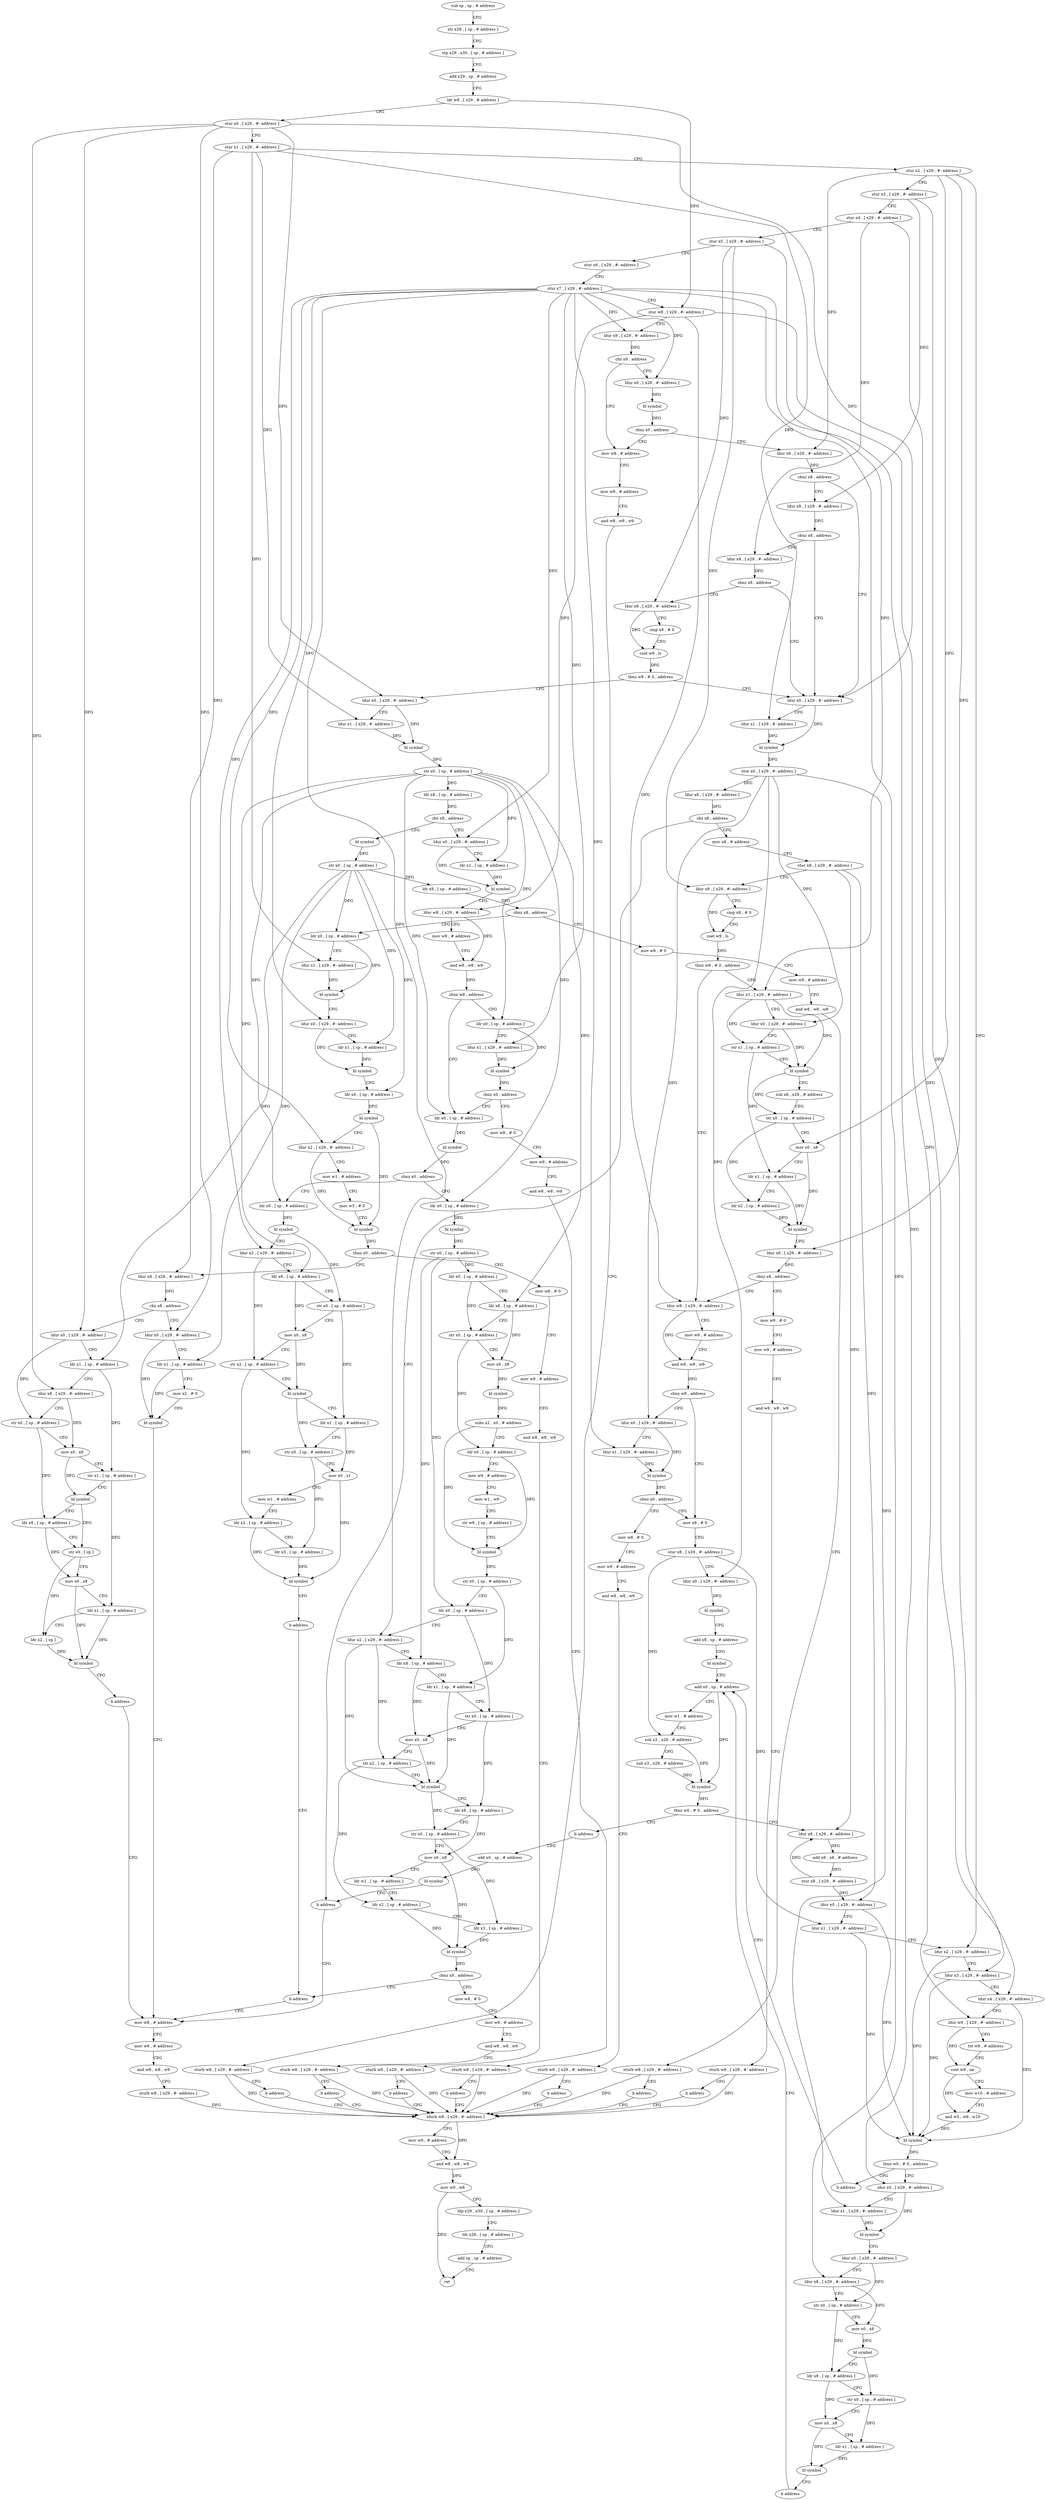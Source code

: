 digraph "func" {
"101232" [label = "sub sp , sp , # address" ]
"101236" [label = "str x28 , [ sp , # address ]" ]
"101240" [label = "stp x29 , x30 , [ sp , # address ]" ]
"101244" [label = "add x29 , sp , # address" ]
"101248" [label = "ldr w8 , [ x29 , # address ]" ]
"101252" [label = "stur x0 , [ x29 , #- address ]" ]
"101256" [label = "stur x1 , [ x29 , #- address ]" ]
"101260" [label = "stur x2 , [ x29 , #- address ]" ]
"101264" [label = "stur x3 , [ x29 , #- address ]" ]
"101268" [label = "stur x4 , [ x29 , #- address ]" ]
"101272" [label = "stur x5 , [ x29 , #- address ]" ]
"101276" [label = "stur x6 , [ x29 , #- address ]" ]
"101280" [label = "stur x7 , [ x29 , #- address ]" ]
"101284" [label = "stur w8 , [ x29 , #- address ]" ]
"101288" [label = "ldur x9 , [ x29 , #- address ]" ]
"101292" [label = "cbz x9 , address" ]
"101308" [label = "mov w8 , # address" ]
"101296" [label = "ldur x0 , [ x29 , #- address ]" ]
"101312" [label = "mov w9 , # address" ]
"101316" [label = "and w8 , w8 , w9" ]
"101320" [label = "sturb w8 , [ x29 , #- address ]" ]
"101324" [label = "b address" ]
"102236" [label = "ldurb w8 , [ x29 , #- address ]" ]
"101300" [label = "bl symbol" ]
"101304" [label = "cbnz x0 , address" ]
"101328" [label = "ldur x8 , [ x29 , #- address ]" ]
"102240" [label = "mov w9 , # address" ]
"102244" [label = "and w8 , w8 , w9" ]
"102248" [label = "mov w0 , w8" ]
"102252" [label = "ldp x29 , x30 , [ sp , # address ]" ]
"102256" [label = "ldr x28 , [ sp , # address ]" ]
"102260" [label = "add sp , sp , # address" ]
"102264" [label = "ret" ]
"101332" [label = "cbnz x8 , address" ]
"101368" [label = "ldur x0 , [ x29 , #- address ]" ]
"101336" [label = "ldur x8 , [ x29 , #- address ]" ]
"101372" [label = "ldur x1 , [ x29 , #- address ]" ]
"101376" [label = "bl symbol" ]
"101380" [label = "stur x0 , [ x29 , #- address ]" ]
"101384" [label = "ldur x8 , [ x29 , #- address ]" ]
"101388" [label = "cbz x8 , address" ]
"101716" [label = "b address" ]
"101392" [label = "mov x8 , # address" ]
"101340" [label = "cbnz x8 , address" ]
"101344" [label = "ldur x8 , [ x29 , #- address ]" ]
"102220" [label = "mov w8 , # address" ]
"101396" [label = "stur x8 , [ x29 , #- address ]" ]
"101400" [label = "ldur x8 , [ x29 , #- address ]" ]
"101404" [label = "cmp x8 , # 0" ]
"101408" [label = "cset w9 , ls" ]
"101412" [label = "tbnz w9 , # 0 , address" ]
"101484" [label = "ldur w8 , [ x29 , #- address ]" ]
"101416" [label = "ldur x1 , [ x29 , #- address ]" ]
"101348" [label = "cbnz x8 , address" ]
"101352" [label = "ldur x8 , [ x29 , #- address ]" ]
"102224" [label = "mov w9 , # address" ]
"102228" [label = "and w8 , w8 , w9" ]
"102232" [label = "sturb w8 , [ x29 , #- address ]" ]
"101488" [label = "mov w9 , # address" ]
"101492" [label = "and w8 , w8 , w9" ]
"101496" [label = "cbnz w8 , address" ]
"101536" [label = "mov x8 , # 0" ]
"101500" [label = "ldur x0 , [ x29 , #- address ]" ]
"101420" [label = "ldur x0 , [ x29 , #- address ]" ]
"101424" [label = "str x1 , [ sp , # address ]" ]
"101428" [label = "bl symbol" ]
"101432" [label = "sub x8 , x29 , # address" ]
"101436" [label = "str x0 , [ sp , # address ]" ]
"101440" [label = "mov x0 , x8" ]
"101444" [label = "ldr x1 , [ sp , # address ]" ]
"101448" [label = "ldr x2 , [ sp , # address ]" ]
"101452" [label = "bl symbol" ]
"101456" [label = "ldur x8 , [ x29 , #- address ]" ]
"101460" [label = "cbnz x8 , address" ]
"101464" [label = "mov w8 , # 0" ]
"101356" [label = "cmp x8 , # 0" ]
"101360" [label = "cset w9 , ls" ]
"101364" [label = "tbnz w9 , # 0 , address" ]
"101720" [label = "ldur x0 , [ x29 , #- address ]" ]
"101540" [label = "stur x8 , [ x29 , #- address ]" ]
"101544" [label = "ldur x0 , [ x29 , #- address ]" ]
"101548" [label = "bl symbol" ]
"101552" [label = "add x8 , sp , # address" ]
"101556" [label = "bl symbol" ]
"101560" [label = "add x0 , sp , # address" ]
"101504" [label = "ldur x1 , [ x29 , #- address ]" ]
"101508" [label = "bl symbol" ]
"101512" [label = "cbnz x0 , address" ]
"101516" [label = "mov w8 , # 0" ]
"101468" [label = "mov w9 , # address" ]
"101472" [label = "and w8 , w8 , w9" ]
"101476" [label = "sturb w8 , [ x29 , #- address ]" ]
"101480" [label = "b address" ]
"101724" [label = "ldur x1 , [ x29 , #- address ]" ]
"101728" [label = "bl symbol" ]
"101732" [label = "str x0 , [ sp , # address ]" ]
"101736" [label = "ldr x8 , [ sp , # address ]" ]
"101740" [label = "cbz x8 , address" ]
"102032" [label = "bl symbol" ]
"101744" [label = "ldur x0 , [ x29 , #- address ]" ]
"101588" [label = "ldur x8 , [ x29 , #- address ]" ]
"101592" [label = "add x8 , x8 , # address" ]
"101596" [label = "stur x8 , [ x29 , #- address ]" ]
"101600" [label = "ldur x0 , [ x29 , #- address ]" ]
"101604" [label = "ldur x1 , [ x29 , #- address ]" ]
"101608" [label = "ldur x2 , [ x29 , #- address ]" ]
"101612" [label = "ldur x3 , [ x29 , #- address ]" ]
"101616" [label = "ldur x4 , [ x29 , #- address ]" ]
"101620" [label = "ldur w9 , [ x29 , #- address ]" ]
"101624" [label = "tst w9 , # address" ]
"101628" [label = "cset w9 , ne" ]
"101632" [label = "mov w10 , # address" ]
"101636" [label = "and w5 , w9 , w10" ]
"101640" [label = "bl symbol" ]
"101644" [label = "tbnz w0 , # 0 , address" ]
"101652" [label = "ldur x0 , [ x29 , #- address ]" ]
"101648" [label = "b address" ]
"101584" [label = "b address" ]
"101708" [label = "add x0 , sp , # address" ]
"101520" [label = "mov w9 , # address" ]
"101524" [label = "and w8 , w8 , w9" ]
"101528" [label = "sturb w8 , [ x29 , #- address ]" ]
"101532" [label = "b address" ]
"102036" [label = "str x0 , [ sp , # address ]" ]
"102040" [label = "ldr x8 , [ sp , # address ]" ]
"102044" [label = "cbnz x8 , address" ]
"102068" [label = "ldr x0 , [ sp , # address ]" ]
"102048" [label = "mov w8 , # 0" ]
"101748" [label = "ldr x1 , [ sp , # address ]" ]
"101752" [label = "bl symbol" ]
"101756" [label = "ldur w8 , [ x29 , #- address ]" ]
"101760" [label = "mov w9 , # address" ]
"101764" [label = "and w8 , w8 , w9" ]
"101768" [label = "cbnz w8 , address" ]
"101808" [label = "ldr x0 , [ sp , # address ]" ]
"101772" [label = "ldr x0 , [ sp , # address ]" ]
"101656" [label = "ldur x1 , [ x29 , #- address ]" ]
"101660" [label = "bl symbol" ]
"101664" [label = "ldur x0 , [ x29 , #- address ]" ]
"101668" [label = "ldur x8 , [ x29 , #- address ]" ]
"101672" [label = "str x0 , [ sp , # address ]" ]
"101676" [label = "mov x0 , x8" ]
"101680" [label = "bl symbol" ]
"101684" [label = "ldr x8 , [ sp , # address ]" ]
"101688" [label = "str x0 , [ sp , # address ]" ]
"101692" [label = "mov x0 , x8" ]
"101696" [label = "ldr x1 , [ sp , # address ]" ]
"101700" [label = "bl symbol" ]
"101704" [label = "b address" ]
"101712" [label = "bl symbol" ]
"102072" [label = "ldur x1 , [ x29 , #- address ]" ]
"102076" [label = "bl symbol" ]
"102080" [label = "ldur x0 , [ x29 , #- address ]" ]
"102084" [label = "ldr x1 , [ sp , # address ]" ]
"102088" [label = "bl symbol" ]
"102092" [label = "ldr x0 , [ sp , # address ]" ]
"102096" [label = "bl symbol" ]
"102100" [label = "ldur x2 , [ x29 , #- address ]" ]
"102104" [label = "mov w1 , # address" ]
"102108" [label = "mov w3 , # 0" ]
"102112" [label = "bl symbol" ]
"102116" [label = "cbnz x0 , address" ]
"102140" [label = "ldur x8 , [ x29 , #- address ]" ]
"102120" [label = "mov w8 , # 0" ]
"102052" [label = "mov w9 , # address" ]
"102056" [label = "and w8 , w8 , w9" ]
"102060" [label = "sturb w8 , [ x29 , #- address ]" ]
"102064" [label = "b address" ]
"101812" [label = "bl symbol" ]
"101816" [label = "cbnz x0 , address" ]
"101884" [label = "ldr x0 , [ sp , # address ]" ]
"101820" [label = "ldr x0 , [ sp , # address ]" ]
"101776" [label = "ldur x1 , [ x29 , #- address ]" ]
"101780" [label = "bl symbol" ]
"101784" [label = "cbnz x0 , address" ]
"101788" [label = "mov w8 , # 0" ]
"101564" [label = "mov w1 , # address" ]
"101568" [label = "sub x2 , x29 , # address" ]
"101572" [label = "sub x3 , x29 , # address" ]
"101576" [label = "bl symbol" ]
"101580" [label = "tbnz w0 , # 0 , address" ]
"102144" [label = "cbz x8 , address" ]
"102204" [label = "ldur x0 , [ x29 , #- address ]" ]
"102148" [label = "ldur x0 , [ x29 , #- address ]" ]
"102124" [label = "mov w9 , # address" ]
"102128" [label = "and w8 , w8 , w9" ]
"102132" [label = "sturb w8 , [ x29 , #- address ]" ]
"102136" [label = "b address" ]
"101888" [label = "bl symbol" ]
"101892" [label = "str x0 , [ sp , # address ]" ]
"101896" [label = "ldr x0 , [ sp , # address ]" ]
"101900" [label = "ldr x8 , [ sp , # address ]" ]
"101904" [label = "str x0 , [ sp , # address ]" ]
"101908" [label = "mov x0 , x8" ]
"101912" [label = "bl symbol" ]
"101916" [label = "subs x2 , x0 , # address" ]
"101920" [label = "ldr x0 , [ sp , # address ]" ]
"101924" [label = "mov w9 , # address" ]
"101928" [label = "mov w1 , w9" ]
"101932" [label = "str w9 , [ sp , # address ]" ]
"101936" [label = "bl symbol" ]
"101940" [label = "str x0 , [ sp , # address ]" ]
"101944" [label = "ldr x0 , [ sp , # address ]" ]
"101948" [label = "ldur x2 , [ x29 , #- address ]" ]
"101952" [label = "ldr x8 , [ sp , # address ]" ]
"101956" [label = "ldr x1 , [ sp , # address ]" ]
"101960" [label = "str x0 , [ sp , # address ]" ]
"101964" [label = "mov x0 , x8" ]
"101968" [label = "str x2 , [ sp , # address ]" ]
"101972" [label = "bl symbol" ]
"101976" [label = "ldr x8 , [ sp , # address ]" ]
"101980" [label = "str x0 , [ sp , # address ]" ]
"101984" [label = "mov x0 , x8" ]
"101988" [label = "ldr w1 , [ sp , # address ]" ]
"101992" [label = "ldr x2 , [ sp , # address ]" ]
"101996" [label = "ldr x3 , [ sp , # address ]" ]
"102000" [label = "bl symbol" ]
"102004" [label = "cbnz x0 , address" ]
"102028" [label = "b address" ]
"102008" [label = "mov w8 , # 0" ]
"101824" [label = "bl symbol" ]
"101828" [label = "ldur x2 , [ x29 , #- address ]" ]
"101832" [label = "ldr x8 , [ sp , # address ]" ]
"101836" [label = "str x0 , [ sp , # address ]" ]
"101840" [label = "mov x0 , x8" ]
"101844" [label = "str x2 , [ sp , # address ]" ]
"101848" [label = "bl symbol" ]
"101852" [label = "ldr x1 , [ sp , # address ]" ]
"101856" [label = "str x0 , [ sp , # address ]" ]
"101860" [label = "mov x0 , x1" ]
"101864" [label = "mov w1 , # address" ]
"101868" [label = "ldr x2 , [ sp , # address ]" ]
"101872" [label = "ldr x3 , [ sp , # address ]" ]
"101876" [label = "bl symbol" ]
"101880" [label = "b address" ]
"101792" [label = "mov w9 , # address" ]
"101796" [label = "and w8 , w8 , w9" ]
"101800" [label = "sturb w8 , [ x29 , #- address ]" ]
"101804" [label = "b address" ]
"102208" [label = "ldr x1 , [ sp , # address ]" ]
"102212" [label = "mov x2 , # 0" ]
"102216" [label = "bl symbol" ]
"102152" [label = "ldr x1 , [ sp , # address ]" ]
"102156" [label = "ldur x8 , [ x29 , #- address ]" ]
"102160" [label = "str x0 , [ sp , # address ]" ]
"102164" [label = "mov x0 , x8" ]
"102168" [label = "str x1 , [ sp , # address ]" ]
"102172" [label = "bl symbol" ]
"102176" [label = "ldr x8 , [ sp , # address ]" ]
"102180" [label = "str x0 , [ sp ]" ]
"102184" [label = "mov x0 , x8" ]
"102188" [label = "ldr x1 , [ sp , # address ]" ]
"102192" [label = "ldr x2 , [ sp ]" ]
"102196" [label = "bl symbol" ]
"102200" [label = "b address" ]
"102012" [label = "mov w9 , # address" ]
"102016" [label = "and w8 , w8 , w9" ]
"102020" [label = "sturb w8 , [ x29 , #- address ]" ]
"102024" [label = "b address" ]
"101232" -> "101236" [ label = "CFG" ]
"101236" -> "101240" [ label = "CFG" ]
"101240" -> "101244" [ label = "CFG" ]
"101244" -> "101248" [ label = "CFG" ]
"101248" -> "101252" [ label = "CFG" ]
"101248" -> "101284" [ label = "DFG" ]
"101252" -> "101256" [ label = "CFG" ]
"101252" -> "101368" [ label = "DFG" ]
"101252" -> "101720" [ label = "DFG" ]
"101252" -> "102204" [ label = "DFG" ]
"101252" -> "102148" [ label = "DFG" ]
"101252" -> "102156" [ label = "DFG" ]
"101256" -> "101260" [ label = "CFG" ]
"101256" -> "101372" [ label = "DFG" ]
"101256" -> "101724" [ label = "DFG" ]
"101256" -> "102072" [ label = "DFG" ]
"101256" -> "102140" [ label = "DFG" ]
"101260" -> "101264" [ label = "CFG" ]
"101260" -> "101328" [ label = "DFG" ]
"101260" -> "101456" [ label = "DFG" ]
"101260" -> "101608" [ label = "DFG" ]
"101260" -> "101440" [ label = "DFG" ]
"101264" -> "101268" [ label = "CFG" ]
"101264" -> "101336" [ label = "DFG" ]
"101264" -> "101612" [ label = "DFG" ]
"101268" -> "101272" [ label = "CFG" ]
"101268" -> "101344" [ label = "DFG" ]
"101268" -> "101616" [ label = "DFG" ]
"101272" -> "101276" [ label = "CFG" ]
"101272" -> "101400" [ label = "DFG" ]
"101272" -> "101352" [ label = "DFG" ]
"101272" -> "101416" [ label = "DFG" ]
"101276" -> "101280" [ label = "CFG" ]
"101280" -> "101284" [ label = "CFG" ]
"101280" -> "101288" [ label = "DFG" ]
"101280" -> "101296" [ label = "DFG" ]
"101280" -> "101504" [ label = "DFG" ]
"101280" -> "101744" [ label = "DFG" ]
"101280" -> "102080" [ label = "DFG" ]
"101280" -> "102100" [ label = "DFG" ]
"101280" -> "101776" [ label = "DFG" ]
"101280" -> "101948" [ label = "DFG" ]
"101280" -> "101828" [ label = "DFG" ]
"101280" -> "101652" [ label = "DFG" ]
"101280" -> "101668" [ label = "DFG" ]
"101284" -> "101288" [ label = "CFG" ]
"101284" -> "101484" [ label = "DFG" ]
"101284" -> "101756" [ label = "DFG" ]
"101284" -> "101620" [ label = "DFG" ]
"101288" -> "101292" [ label = "DFG" ]
"101292" -> "101308" [ label = "CFG" ]
"101292" -> "101296" [ label = "CFG" ]
"101308" -> "101312" [ label = "CFG" ]
"101296" -> "101300" [ label = "DFG" ]
"101312" -> "101316" [ label = "CFG" ]
"101316" -> "101320" [ label = "CFG" ]
"101320" -> "101324" [ label = "CFG" ]
"101320" -> "102236" [ label = "DFG" ]
"101324" -> "102236" [ label = "CFG" ]
"102236" -> "102240" [ label = "CFG" ]
"102236" -> "102244" [ label = "DFG" ]
"101300" -> "101304" [ label = "DFG" ]
"101304" -> "101328" [ label = "CFG" ]
"101304" -> "101308" [ label = "CFG" ]
"101328" -> "101332" [ label = "DFG" ]
"102240" -> "102244" [ label = "CFG" ]
"102244" -> "102248" [ label = "DFG" ]
"102248" -> "102252" [ label = "CFG" ]
"102248" -> "102264" [ label = "DFG" ]
"102252" -> "102256" [ label = "CFG" ]
"102256" -> "102260" [ label = "CFG" ]
"102260" -> "102264" [ label = "CFG" ]
"101332" -> "101368" [ label = "CFG" ]
"101332" -> "101336" [ label = "CFG" ]
"101368" -> "101372" [ label = "CFG" ]
"101368" -> "101376" [ label = "DFG" ]
"101336" -> "101340" [ label = "DFG" ]
"101372" -> "101376" [ label = "DFG" ]
"101376" -> "101380" [ label = "DFG" ]
"101380" -> "101384" [ label = "DFG" ]
"101380" -> "101420" [ label = "DFG" ]
"101380" -> "101544" [ label = "DFG" ]
"101380" -> "101500" [ label = "DFG" ]
"101380" -> "101656" [ label = "DFG" ]
"101384" -> "101388" [ label = "DFG" ]
"101388" -> "101716" [ label = "CFG" ]
"101388" -> "101392" [ label = "CFG" ]
"101716" -> "102220" [ label = "CFG" ]
"101392" -> "101396" [ label = "CFG" ]
"101340" -> "101368" [ label = "CFG" ]
"101340" -> "101344" [ label = "CFG" ]
"101344" -> "101348" [ label = "DFG" ]
"102220" -> "102224" [ label = "CFG" ]
"101396" -> "101400" [ label = "CFG" ]
"101396" -> "101588" [ label = "DFG" ]
"101396" -> "101600" [ label = "DFG" ]
"101400" -> "101404" [ label = "CFG" ]
"101400" -> "101408" [ label = "DFG" ]
"101404" -> "101408" [ label = "CFG" ]
"101408" -> "101412" [ label = "DFG" ]
"101412" -> "101484" [ label = "CFG" ]
"101412" -> "101416" [ label = "CFG" ]
"101484" -> "101488" [ label = "CFG" ]
"101484" -> "101492" [ label = "DFG" ]
"101416" -> "101420" [ label = "CFG" ]
"101416" -> "101424" [ label = "DFG" ]
"101416" -> "101428" [ label = "DFG" ]
"101348" -> "101368" [ label = "CFG" ]
"101348" -> "101352" [ label = "CFG" ]
"101352" -> "101356" [ label = "CFG" ]
"101352" -> "101360" [ label = "DFG" ]
"102224" -> "102228" [ label = "CFG" ]
"102228" -> "102232" [ label = "CFG" ]
"102232" -> "102236" [ label = "DFG" ]
"101488" -> "101492" [ label = "CFG" ]
"101492" -> "101496" [ label = "DFG" ]
"101496" -> "101536" [ label = "CFG" ]
"101496" -> "101500" [ label = "CFG" ]
"101536" -> "101540" [ label = "CFG" ]
"101500" -> "101504" [ label = "CFG" ]
"101500" -> "101508" [ label = "DFG" ]
"101420" -> "101424" [ label = "CFG" ]
"101420" -> "101428" [ label = "DFG" ]
"101424" -> "101428" [ label = "CFG" ]
"101424" -> "101444" [ label = "DFG" ]
"101428" -> "101432" [ label = "CFG" ]
"101428" -> "101436" [ label = "DFG" ]
"101432" -> "101436" [ label = "CFG" ]
"101436" -> "101440" [ label = "CFG" ]
"101436" -> "101448" [ label = "DFG" ]
"101440" -> "101444" [ label = "CFG" ]
"101440" -> "101452" [ label = "DFG" ]
"101444" -> "101448" [ label = "CFG" ]
"101444" -> "101452" [ label = "DFG" ]
"101448" -> "101452" [ label = "DFG" ]
"101452" -> "101456" [ label = "CFG" ]
"101456" -> "101460" [ label = "DFG" ]
"101460" -> "101484" [ label = "CFG" ]
"101460" -> "101464" [ label = "CFG" ]
"101464" -> "101468" [ label = "CFG" ]
"101356" -> "101360" [ label = "CFG" ]
"101360" -> "101364" [ label = "DFG" ]
"101364" -> "101720" [ label = "CFG" ]
"101364" -> "101368" [ label = "CFG" ]
"101720" -> "101724" [ label = "CFG" ]
"101720" -> "101728" [ label = "DFG" ]
"101540" -> "101544" [ label = "CFG" ]
"101540" -> "101604" [ label = "DFG" ]
"101540" -> "101568" [ label = "DFG" ]
"101544" -> "101548" [ label = "DFG" ]
"101548" -> "101552" [ label = "CFG" ]
"101552" -> "101556" [ label = "CFG" ]
"101556" -> "101560" [ label = "CFG" ]
"101560" -> "101564" [ label = "CFG" ]
"101560" -> "101576" [ label = "DFG" ]
"101504" -> "101508" [ label = "DFG" ]
"101508" -> "101512" [ label = "DFG" ]
"101512" -> "101536" [ label = "CFG" ]
"101512" -> "101516" [ label = "CFG" ]
"101516" -> "101520" [ label = "CFG" ]
"101468" -> "101472" [ label = "CFG" ]
"101472" -> "101476" [ label = "CFG" ]
"101476" -> "101480" [ label = "CFG" ]
"101476" -> "102236" [ label = "DFG" ]
"101480" -> "102236" [ label = "CFG" ]
"101724" -> "101728" [ label = "DFG" ]
"101728" -> "101732" [ label = "DFG" ]
"101732" -> "101736" [ label = "DFG" ]
"101732" -> "101748" [ label = "DFG" ]
"101732" -> "101808" [ label = "DFG" ]
"101732" -> "101772" [ label = "DFG" ]
"101732" -> "101884" [ label = "DFG" ]
"101732" -> "101900" [ label = "DFG" ]
"101732" -> "101820" [ label = "DFG" ]
"101732" -> "101832" [ label = "DFG" ]
"101736" -> "101740" [ label = "DFG" ]
"101740" -> "102032" [ label = "CFG" ]
"101740" -> "101744" [ label = "CFG" ]
"102032" -> "102036" [ label = "DFG" ]
"101744" -> "101748" [ label = "CFG" ]
"101744" -> "101752" [ label = "DFG" ]
"101588" -> "101592" [ label = "DFG" ]
"101592" -> "101596" [ label = "DFG" ]
"101596" -> "101600" [ label = "DFG" ]
"101596" -> "101588" [ label = "DFG" ]
"101600" -> "101604" [ label = "CFG" ]
"101600" -> "101640" [ label = "DFG" ]
"101604" -> "101608" [ label = "CFG" ]
"101604" -> "101640" [ label = "DFG" ]
"101608" -> "101612" [ label = "CFG" ]
"101608" -> "101640" [ label = "DFG" ]
"101612" -> "101616" [ label = "CFG" ]
"101612" -> "101640" [ label = "DFG" ]
"101616" -> "101620" [ label = "CFG" ]
"101616" -> "101640" [ label = "DFG" ]
"101620" -> "101624" [ label = "CFG" ]
"101620" -> "101628" [ label = "DFG" ]
"101624" -> "101628" [ label = "CFG" ]
"101628" -> "101632" [ label = "CFG" ]
"101628" -> "101636" [ label = "DFG" ]
"101632" -> "101636" [ label = "CFG" ]
"101636" -> "101640" [ label = "DFG" ]
"101640" -> "101644" [ label = "DFG" ]
"101644" -> "101652" [ label = "CFG" ]
"101644" -> "101648" [ label = "CFG" ]
"101652" -> "101656" [ label = "CFG" ]
"101652" -> "101660" [ label = "DFG" ]
"101648" -> "101560" [ label = "CFG" ]
"101584" -> "101708" [ label = "CFG" ]
"101708" -> "101712" [ label = "DFG" ]
"101520" -> "101524" [ label = "CFG" ]
"101524" -> "101528" [ label = "CFG" ]
"101528" -> "101532" [ label = "CFG" ]
"101528" -> "102236" [ label = "DFG" ]
"101532" -> "102236" [ label = "CFG" ]
"102036" -> "102040" [ label = "DFG" ]
"102036" -> "102068" [ label = "DFG" ]
"102036" -> "102084" [ label = "DFG" ]
"102036" -> "102092" [ label = "DFG" ]
"102036" -> "102208" [ label = "DFG" ]
"102036" -> "102152" [ label = "DFG" ]
"102040" -> "102044" [ label = "DFG" ]
"102044" -> "102068" [ label = "CFG" ]
"102044" -> "102048" [ label = "CFG" ]
"102068" -> "102072" [ label = "CFG" ]
"102068" -> "102076" [ label = "DFG" ]
"102048" -> "102052" [ label = "CFG" ]
"101748" -> "101752" [ label = "DFG" ]
"101752" -> "101756" [ label = "CFG" ]
"101756" -> "101760" [ label = "CFG" ]
"101756" -> "101764" [ label = "DFG" ]
"101760" -> "101764" [ label = "CFG" ]
"101764" -> "101768" [ label = "DFG" ]
"101768" -> "101808" [ label = "CFG" ]
"101768" -> "101772" [ label = "CFG" ]
"101808" -> "101812" [ label = "DFG" ]
"101772" -> "101776" [ label = "CFG" ]
"101772" -> "101780" [ label = "DFG" ]
"101656" -> "101660" [ label = "DFG" ]
"101660" -> "101664" [ label = "CFG" ]
"101664" -> "101668" [ label = "CFG" ]
"101664" -> "101672" [ label = "DFG" ]
"101668" -> "101672" [ label = "CFG" ]
"101668" -> "101676" [ label = "DFG" ]
"101672" -> "101676" [ label = "CFG" ]
"101672" -> "101684" [ label = "DFG" ]
"101676" -> "101680" [ label = "DFG" ]
"101680" -> "101684" [ label = "CFG" ]
"101680" -> "101688" [ label = "DFG" ]
"101684" -> "101688" [ label = "CFG" ]
"101684" -> "101692" [ label = "DFG" ]
"101688" -> "101692" [ label = "CFG" ]
"101688" -> "101696" [ label = "DFG" ]
"101692" -> "101696" [ label = "CFG" ]
"101692" -> "101700" [ label = "DFG" ]
"101696" -> "101700" [ label = "DFG" ]
"101700" -> "101704" [ label = "CFG" ]
"101704" -> "101560" [ label = "CFG" ]
"101712" -> "101716" [ label = "CFG" ]
"102072" -> "102076" [ label = "DFG" ]
"102076" -> "102080" [ label = "CFG" ]
"102080" -> "102084" [ label = "CFG" ]
"102080" -> "102088" [ label = "DFG" ]
"102084" -> "102088" [ label = "DFG" ]
"102088" -> "102092" [ label = "CFG" ]
"102092" -> "102096" [ label = "DFG" ]
"102096" -> "102100" [ label = "CFG" ]
"102096" -> "102112" [ label = "DFG" ]
"102100" -> "102104" [ label = "CFG" ]
"102100" -> "102112" [ label = "DFG" ]
"102104" -> "102108" [ label = "CFG" ]
"102108" -> "102112" [ label = "CFG" ]
"102112" -> "102116" [ label = "DFG" ]
"102116" -> "102140" [ label = "CFG" ]
"102116" -> "102120" [ label = "CFG" ]
"102140" -> "102144" [ label = "DFG" ]
"102120" -> "102124" [ label = "CFG" ]
"102052" -> "102056" [ label = "CFG" ]
"102056" -> "102060" [ label = "CFG" ]
"102060" -> "102064" [ label = "CFG" ]
"102060" -> "102236" [ label = "DFG" ]
"102064" -> "102236" [ label = "CFG" ]
"101812" -> "101816" [ label = "DFG" ]
"101816" -> "101884" [ label = "CFG" ]
"101816" -> "101820" [ label = "CFG" ]
"101884" -> "101888" [ label = "DFG" ]
"101820" -> "101824" [ label = "DFG" ]
"101776" -> "101780" [ label = "DFG" ]
"101780" -> "101784" [ label = "DFG" ]
"101784" -> "101808" [ label = "CFG" ]
"101784" -> "101788" [ label = "CFG" ]
"101788" -> "101792" [ label = "CFG" ]
"101564" -> "101568" [ label = "CFG" ]
"101568" -> "101572" [ label = "CFG" ]
"101568" -> "101576" [ label = "DFG" ]
"101572" -> "101576" [ label = "DFG" ]
"101576" -> "101580" [ label = "DFG" ]
"101580" -> "101588" [ label = "CFG" ]
"101580" -> "101584" [ label = "CFG" ]
"102144" -> "102204" [ label = "CFG" ]
"102144" -> "102148" [ label = "CFG" ]
"102204" -> "102208" [ label = "CFG" ]
"102204" -> "102216" [ label = "DFG" ]
"102148" -> "102152" [ label = "CFG" ]
"102148" -> "102160" [ label = "DFG" ]
"102124" -> "102128" [ label = "CFG" ]
"102128" -> "102132" [ label = "CFG" ]
"102132" -> "102136" [ label = "CFG" ]
"102132" -> "102236" [ label = "DFG" ]
"102136" -> "102236" [ label = "CFG" ]
"101888" -> "101892" [ label = "DFG" ]
"101892" -> "101896" [ label = "DFG" ]
"101892" -> "101944" [ label = "DFG" ]
"101892" -> "101952" [ label = "DFG" ]
"101896" -> "101900" [ label = "CFG" ]
"101896" -> "101904" [ label = "DFG" ]
"101900" -> "101904" [ label = "CFG" ]
"101900" -> "101908" [ label = "DFG" ]
"101904" -> "101908" [ label = "CFG" ]
"101904" -> "101920" [ label = "DFG" ]
"101908" -> "101912" [ label = "DFG" ]
"101912" -> "101916" [ label = "DFG" ]
"101916" -> "101920" [ label = "CFG" ]
"101916" -> "101936" [ label = "DFG" ]
"101920" -> "101924" [ label = "CFG" ]
"101920" -> "101936" [ label = "DFG" ]
"101924" -> "101928" [ label = "CFG" ]
"101928" -> "101932" [ label = "CFG" ]
"101932" -> "101936" [ label = "CFG" ]
"101936" -> "101940" [ label = "DFG" ]
"101940" -> "101944" [ label = "CFG" ]
"101940" -> "101956" [ label = "DFG" ]
"101944" -> "101948" [ label = "CFG" ]
"101944" -> "101960" [ label = "DFG" ]
"101948" -> "101952" [ label = "CFG" ]
"101948" -> "101968" [ label = "DFG" ]
"101948" -> "101972" [ label = "DFG" ]
"101952" -> "101956" [ label = "CFG" ]
"101952" -> "101964" [ label = "DFG" ]
"101956" -> "101960" [ label = "CFG" ]
"101956" -> "101972" [ label = "DFG" ]
"101960" -> "101964" [ label = "CFG" ]
"101960" -> "101976" [ label = "DFG" ]
"101964" -> "101968" [ label = "CFG" ]
"101964" -> "101972" [ label = "DFG" ]
"101968" -> "101972" [ label = "CFG" ]
"101968" -> "101992" [ label = "DFG" ]
"101972" -> "101976" [ label = "CFG" ]
"101972" -> "101980" [ label = "DFG" ]
"101976" -> "101980" [ label = "CFG" ]
"101976" -> "101984" [ label = "DFG" ]
"101980" -> "101984" [ label = "CFG" ]
"101980" -> "101996" [ label = "DFG" ]
"101984" -> "101988" [ label = "CFG" ]
"101984" -> "102000" [ label = "DFG" ]
"101988" -> "101992" [ label = "CFG" ]
"101992" -> "101996" [ label = "CFG" ]
"101992" -> "102000" [ label = "DFG" ]
"101996" -> "102000" [ label = "DFG" ]
"102000" -> "102004" [ label = "DFG" ]
"102004" -> "102028" [ label = "CFG" ]
"102004" -> "102008" [ label = "CFG" ]
"102028" -> "102220" [ label = "CFG" ]
"102008" -> "102012" [ label = "CFG" ]
"101824" -> "101828" [ label = "CFG" ]
"101824" -> "101836" [ label = "DFG" ]
"101828" -> "101832" [ label = "CFG" ]
"101828" -> "101844" [ label = "DFG" ]
"101832" -> "101836" [ label = "CFG" ]
"101832" -> "101840" [ label = "DFG" ]
"101836" -> "101840" [ label = "CFG" ]
"101836" -> "101852" [ label = "DFG" ]
"101840" -> "101844" [ label = "CFG" ]
"101840" -> "101848" [ label = "DFG" ]
"101844" -> "101848" [ label = "CFG" ]
"101844" -> "101868" [ label = "DFG" ]
"101848" -> "101852" [ label = "CFG" ]
"101848" -> "101856" [ label = "DFG" ]
"101852" -> "101856" [ label = "CFG" ]
"101852" -> "101860" [ label = "DFG" ]
"101856" -> "101860" [ label = "CFG" ]
"101856" -> "101872" [ label = "DFG" ]
"101860" -> "101864" [ label = "CFG" ]
"101860" -> "101876" [ label = "DFG" ]
"101864" -> "101868" [ label = "CFG" ]
"101868" -> "101872" [ label = "CFG" ]
"101868" -> "101876" [ label = "DFG" ]
"101872" -> "101876" [ label = "DFG" ]
"101876" -> "101880" [ label = "CFG" ]
"101880" -> "102028" [ label = "CFG" ]
"101792" -> "101796" [ label = "CFG" ]
"101796" -> "101800" [ label = "CFG" ]
"101800" -> "101804" [ label = "CFG" ]
"101800" -> "102236" [ label = "DFG" ]
"101804" -> "102236" [ label = "CFG" ]
"102208" -> "102212" [ label = "CFG" ]
"102208" -> "102216" [ label = "DFG" ]
"102212" -> "102216" [ label = "CFG" ]
"102216" -> "102220" [ label = "CFG" ]
"102152" -> "102156" [ label = "CFG" ]
"102152" -> "102168" [ label = "DFG" ]
"102156" -> "102160" [ label = "CFG" ]
"102156" -> "102164" [ label = "DFG" ]
"102160" -> "102164" [ label = "CFG" ]
"102160" -> "102176" [ label = "DFG" ]
"102164" -> "102168" [ label = "CFG" ]
"102164" -> "102172" [ label = "DFG" ]
"102168" -> "102172" [ label = "CFG" ]
"102168" -> "102188" [ label = "DFG" ]
"102172" -> "102176" [ label = "CFG" ]
"102172" -> "102180" [ label = "DFG" ]
"102176" -> "102180" [ label = "CFG" ]
"102176" -> "102184" [ label = "DFG" ]
"102180" -> "102184" [ label = "CFG" ]
"102180" -> "102192" [ label = "DFG" ]
"102184" -> "102188" [ label = "CFG" ]
"102184" -> "102196" [ label = "DFG" ]
"102188" -> "102192" [ label = "CFG" ]
"102188" -> "102196" [ label = "DFG" ]
"102192" -> "102196" [ label = "DFG" ]
"102196" -> "102200" [ label = "CFG" ]
"102200" -> "102220" [ label = "CFG" ]
"102012" -> "102016" [ label = "CFG" ]
"102016" -> "102020" [ label = "CFG" ]
"102020" -> "102024" [ label = "CFG" ]
"102020" -> "102236" [ label = "DFG" ]
"102024" -> "102236" [ label = "CFG" ]
}
